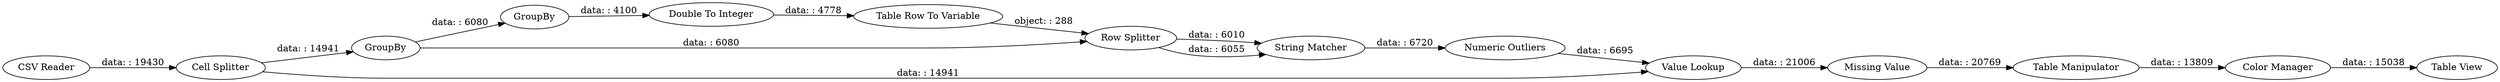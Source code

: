 digraph {
	"3680461349351454743_16" [label="Color Manager"]
	"3680461349351454743_3" [label=GroupBy]
	"3680461349351454743_7" [label="Cell Splitter"]
	"3680461349351454743_4" [label=GroupBy]
	"3680461349351454743_17" [label="String Matcher"]
	"3680461349351454743_14" [label="Table View"]
	"3680461349351454743_11" [label="Numeric Outliers"]
	"3680461349351454743_13" [label="Table Manipulator"]
	"3680461349351454743_18" [label="Missing Value"]
	"3680461349351454743_10" [label="Double To Integer"]
	"3680461349351454743_12" [label="Value Lookup"]
	"3680461349351454743_8" [label="Table Row To Variable"]
	"3680461349351454743_9" [label="Row Splitter"]
	"3680461349351454743_1" [label="CSV Reader"]
	"3680461349351454743_13" -> "3680461349351454743_16" [label="data: : 13809"]
	"3680461349351454743_18" -> "3680461349351454743_13" [label="data: : 20769"]
	"3680461349351454743_8" -> "3680461349351454743_9" [label="object: : 288"]
	"3680461349351454743_9" -> "3680461349351454743_17" [label="data: : 6010"]
	"3680461349351454743_9" -> "3680461349351454743_17" [label="data: : 6055"]
	"3680461349351454743_10" -> "3680461349351454743_8" [label="data: : 4778"]
	"3680461349351454743_17" -> "3680461349351454743_11" [label="data: : 6720"]
	"3680461349351454743_1" -> "3680461349351454743_7" [label="data: : 19430"]
	"3680461349351454743_4" -> "3680461349351454743_10" [label="data: : 4100"]
	"3680461349351454743_3" -> "3680461349351454743_4" [label="data: : 6080"]
	"3680461349351454743_3" -> "3680461349351454743_9" [label="data: : 6080"]
	"3680461349351454743_7" -> "3680461349351454743_12" [label="data: : 14941"]
	"3680461349351454743_7" -> "3680461349351454743_3" [label="data: : 14941"]
	"3680461349351454743_12" -> "3680461349351454743_18" [label="data: : 21006"]
	"3680461349351454743_11" -> "3680461349351454743_12" [label="data: : 6695"]
	"3680461349351454743_16" -> "3680461349351454743_14" [label="data: : 15038"]
	rankdir=LR
}
